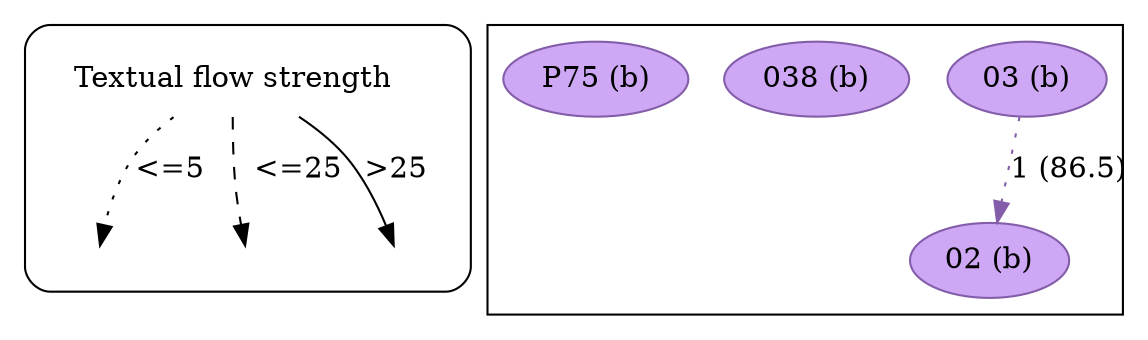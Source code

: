 strict digraph  {
	node [label="\N"];
	subgraph cluster_legend {
		graph [style=rounded];
		leg_s		 [label="Textual flow strength",
			shape=plaintext];
		leg_e1		 [fixedsize=True,
			height=0.2,
			label="",
			style=invis];
		leg_s -> leg_e1		 [label="<=5  ",
			style=dotted];
		leg_e2		 [fixedsize=True,
			height=0.2,
			label="",
			style=invis];
		leg_s -> leg_e2		 [label="  <=25",
			style=dashed];
		leg_e3		 [fixedsize=True,
			height=0.2,
			label="",
			style=invis];
		leg_s -> leg_e3		 [label=">25",
			style=solid];
	}
	subgraph cluster_reading {
		03		 [color="#835da9",
			fillcolor="#CEA8F4",
			label="03 (b)",
			style=filled];
		02		 [color="#835da9",
			fillcolor="#CEA8F4",
			label="02 (b)",
			style=filled];
		03 -> 02		 [color="#835da9",
			label="1 (86.5)",
			style=dotted];
		038		 [color="#835da9",
			fillcolor="#CEA8F4",
			label="038 (b)",
			style=filled];
		P75		 [color="#835da9",
			fillcolor="#CEA8F4",
			label="P75 (b)",
			style=filled];
	}
}
